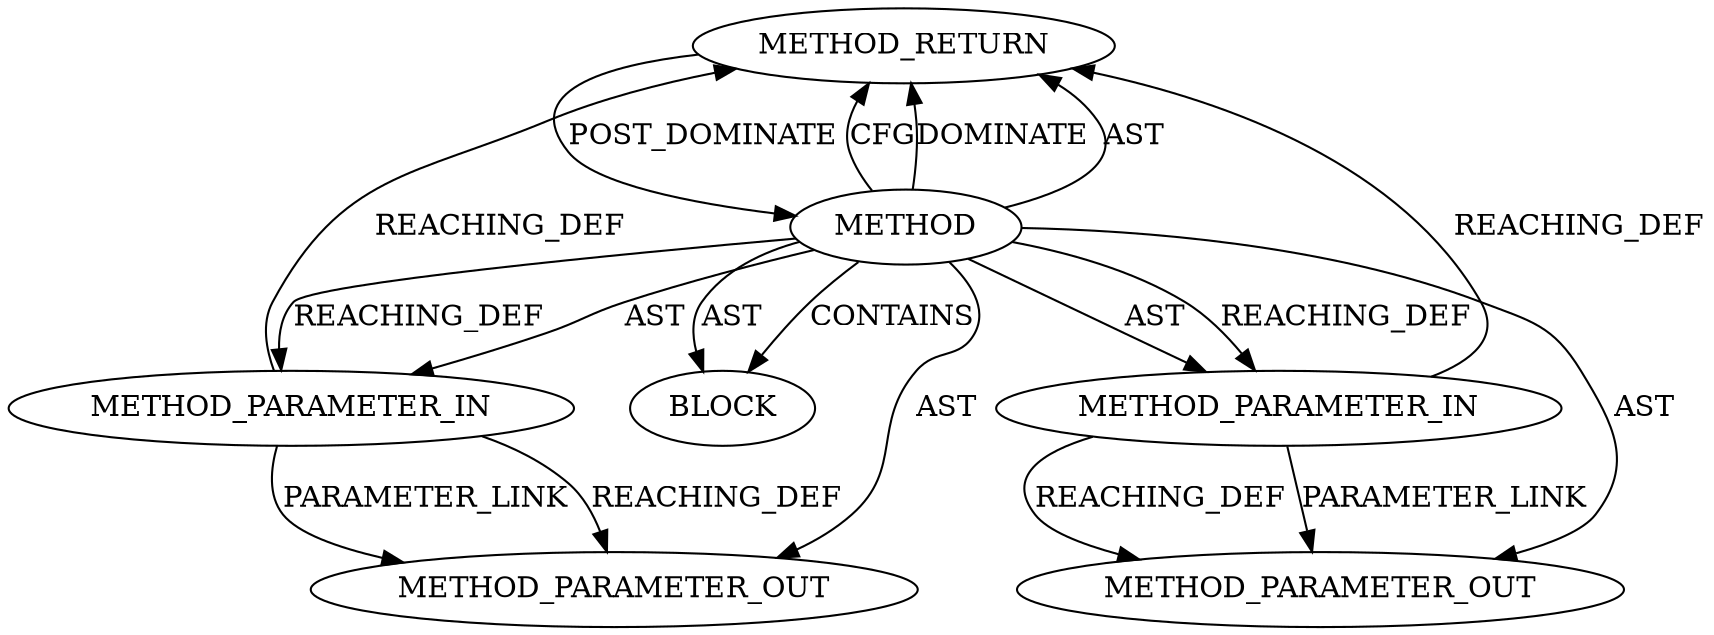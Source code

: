 digraph {
  12624 [label=METHOD_RETURN ORDER=2 CODE="RET" TYPE_FULL_NAME="ANY" EVALUATION_STRATEGY="BY_VALUE"]
  12623 [label=BLOCK ORDER=1 ARGUMENT_INDEX=1 CODE="<empty>" TYPE_FULL_NAME="ANY"]
  13539 [label=METHOD_PARAMETER_OUT ORDER=2 CODE="p2" IS_VARIADIC=false TYPE_FULL_NAME="ANY" EVALUATION_STRATEGY="BY_VALUE" INDEX=2 NAME="p2"]
  13538 [label=METHOD_PARAMETER_OUT ORDER=1 CODE="p1" IS_VARIADIC=false TYPE_FULL_NAME="ANY" EVALUATION_STRATEGY="BY_VALUE" INDEX=1 NAME="p1"]
  12621 [label=METHOD_PARAMETER_IN ORDER=1 CODE="p1" IS_VARIADIC=false TYPE_FULL_NAME="ANY" EVALUATION_STRATEGY="BY_VALUE" INDEX=1 NAME="p1"]
  12620 [label=METHOD AST_PARENT_TYPE="NAMESPACE_BLOCK" AST_PARENT_FULL_NAME="<global>" ORDER=0 CODE="<empty>" FULL_NAME="ceph_encode_64" IS_EXTERNAL=true FILENAME="<empty>" SIGNATURE="" NAME="ceph_encode_64"]
  12622 [label=METHOD_PARAMETER_IN ORDER=2 CODE="p2" IS_VARIADIC=false TYPE_FULL_NAME="ANY" EVALUATION_STRATEGY="BY_VALUE" INDEX=2 NAME="p2"]
  12620 -> 12621 [label=AST ]
  12621 -> 13538 [label=PARAMETER_LINK ]
  12620 -> 12624 [label=CFG ]
  12620 -> 12621 [label=REACHING_DEF VARIABLE=""]
  12622 -> 12624 [label=REACHING_DEF VARIABLE="p2"]
  12620 -> 12623 [label=AST ]
  12621 -> 13538 [label=REACHING_DEF VARIABLE="p1"]
  12620 -> 12623 [label=CONTAINS ]
  12620 -> 12622 [label=REACHING_DEF VARIABLE=""]
  12620 -> 12622 [label=AST ]
  12620 -> 13538 [label=AST ]
  12620 -> 13539 [label=AST ]
  12620 -> 12624 [label=DOMINATE ]
  12622 -> 13539 [label=PARAMETER_LINK ]
  12621 -> 12624 [label=REACHING_DEF VARIABLE="p1"]
  12620 -> 12624 [label=AST ]
  12622 -> 13539 [label=REACHING_DEF VARIABLE="p2"]
  12624 -> 12620 [label=POST_DOMINATE ]
}

